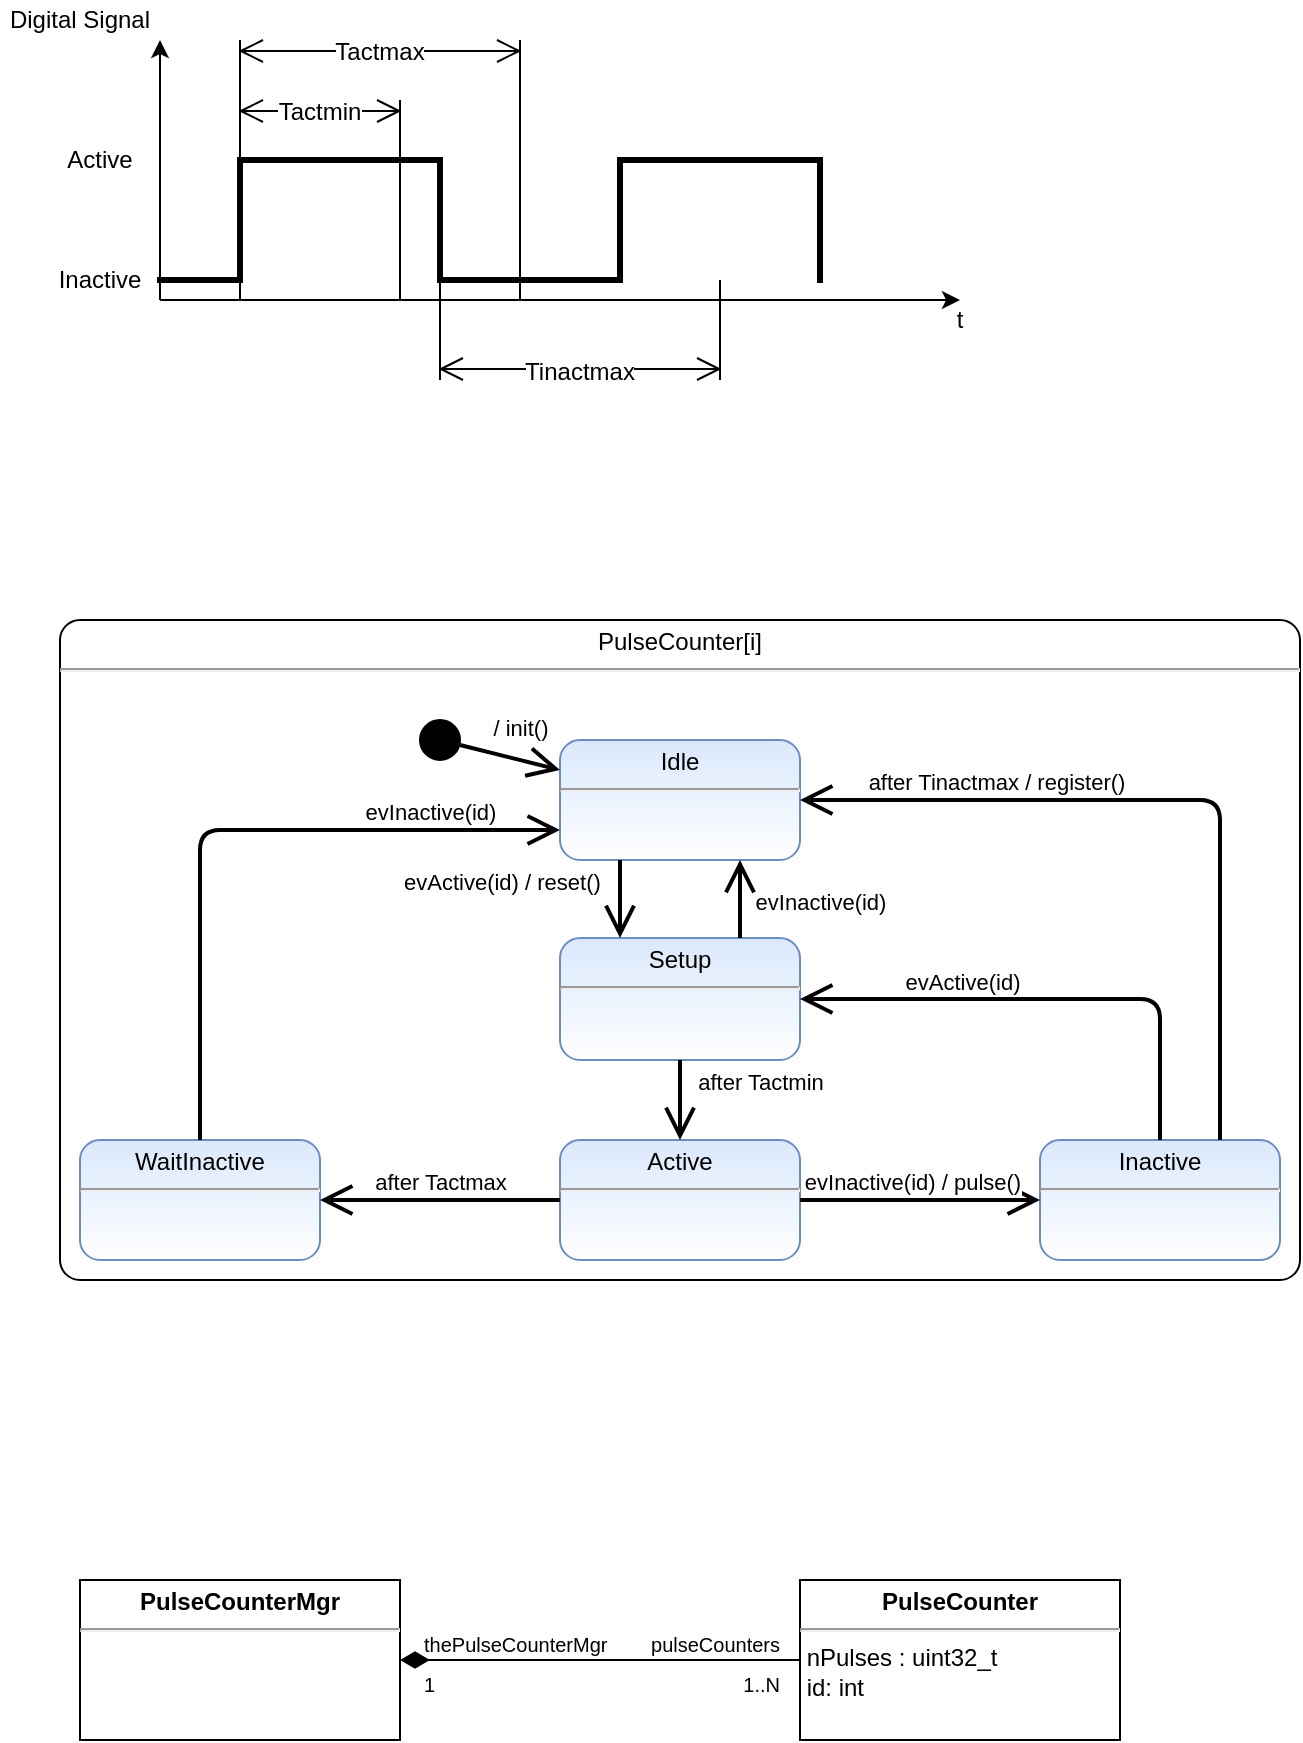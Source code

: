 <mxfile version="13.0.3" type="device" pages="2"><diagram id="6TqbDWIQQRtX0uS8JpAb" name="PulseCounter-Statemachine"><mxGraphModel dx="1125" dy="680" grid="1" gridSize="10" guides="1" tooltips="1" connect="1" arrows="1" fold="1" page="1" pageScale="1" pageWidth="850" pageHeight="1100" math="0" shadow="0"><root><mxCell id="0"/><mxCell id="1" parent="0"/><mxCell id="6n6SnR56SyumKPecpUVf-60" value="&lt;p style=&quot;margin: 0px ; margin-top: 4px ; text-align: center&quot;&gt;PulseCounter[i]&lt;/p&gt;&lt;hr&gt;&lt;p&gt;&lt;/p&gt;&lt;p style=&quot;margin: 0px ; margin-left: 8px ; text-align: left&quot;&gt;&lt;br&gt;&lt;/p&gt;" style="shape=mxgraph.sysml.simpleState;html=1;overflow=fill;whiteSpace=wrap;align=center;strokeWidth=1;" parent="1" vertex="1"><mxGeometry x="30" y="320" width="620" height="330" as="geometry"/></mxCell><mxCell id="6n6SnR56SyumKPecpUVf-1" value="&lt;p style=&quot;margin: 0px ; margin-top: 4px ; text-align: center&quot;&gt;Idle&lt;/p&gt;&lt;hr&gt;&lt;p&gt;&lt;/p&gt;&lt;p style=&quot;margin: 0px ; margin-left: 8px ; text-align: left&quot;&gt;&lt;br&gt;&lt;/p&gt;" style="shape=mxgraph.sysml.simpleState;html=1;overflow=fill;whiteSpace=wrap;align=center;fillColor=#dae8fc;strokeColor=#6c8ebf;gradientColor=#ffffff;" parent="1" vertex="1"><mxGeometry x="280" y="380" width="120" height="60" as="geometry"/></mxCell><mxCell id="6n6SnR56SyumKPecpUVf-2" value="" style="endArrow=classic;html=1;" parent="1" edge="1"><mxGeometry width="50" height="50" relative="1" as="geometry"><mxPoint x="80" y="160" as="sourcePoint"/><mxPoint x="480" y="160" as="targetPoint"/></mxGeometry></mxCell><mxCell id="6n6SnR56SyumKPecpUVf-3" value="" style="edgeStyle=elbowEdgeStyle;elbow=vertical;endArrow=classic;html=1;" parent="1" edge="1"><mxGeometry width="50" height="50" relative="1" as="geometry"><mxPoint x="80" y="160" as="sourcePoint"/><mxPoint x="80" y="30" as="targetPoint"/></mxGeometry></mxCell><mxCell id="6n6SnR56SyumKPecpUVf-24" value="Tactmin" style="shape=dimension;direction=west;whiteSpace=wrap;html=1;align=center;points=[];verticalAlign=top;spacingTop=-8;labelBackgroundColor=#ffffff" parent="1" vertex="1"><mxGeometry x="120" y="60" width="80" height="100" as="geometry"/></mxCell><mxCell id="6n6SnR56SyumKPecpUVf-26" value="Tactmax" style="shape=dimension;direction=west;whiteSpace=wrap;html=1;align=center;points=[];verticalAlign=top;spacingTop=-8;labelBackgroundColor=#ffffff" parent="1" vertex="1"><mxGeometry x="120" y="30" width="140" height="130" as="geometry"/></mxCell><mxCell id="6n6SnR56SyumKPecpUVf-32" value="" style="shape=partialRectangle;whiteSpace=wrap;html=1;top=0;left=0;fillColor=none;strokeWidth=3;" parent="1" vertex="1"><mxGeometry x="80" y="90" width="40" height="60" as="geometry"/></mxCell><mxCell id="6n6SnR56SyumKPecpUVf-33" value="" style="shape=partialRectangle;whiteSpace=wrap;html=1;top=0;left=0;fillColor=none;strokeWidth=3;flipH=1;direction=west;" parent="1" vertex="1"><mxGeometry x="120" y="90" width="100" height="60" as="geometry"/></mxCell><mxCell id="6n6SnR56SyumKPecpUVf-34" value="" style="shape=partialRectangle;whiteSpace=wrap;html=1;top=0;left=0;fillColor=none;strokeWidth=3;" parent="1" vertex="1"><mxGeometry x="220" y="90" width="90" height="60" as="geometry"/></mxCell><mxCell id="6n6SnR56SyumKPecpUVf-35" value="" style="shape=partialRectangle;whiteSpace=wrap;html=1;top=0;left=0;fillColor=none;strokeWidth=3;flipH=1;direction=west;" parent="1" vertex="1"><mxGeometry x="310" y="90" width="100" height="60" as="geometry"/></mxCell><mxCell id="6n6SnR56SyumKPecpUVf-36" value="Tinactmax" style="shape=dimension;whiteSpace=wrap;html=1;align=center;points=[];verticalAlign=bottom;spacingBottom=-5;labelBackgroundColor=#ffffff;strokeWidth=1;" parent="1" vertex="1"><mxGeometry x="220" y="150" width="140" height="50" as="geometry"/></mxCell><mxCell id="6n6SnR56SyumKPecpUVf-37" value="Digital Signal" style="text;html=1;strokeColor=none;fillColor=none;align=center;verticalAlign=middle;whiteSpace=wrap;rounded=0;" parent="1" vertex="1"><mxGeometry y="10" width="80" height="20" as="geometry"/></mxCell><mxCell id="6n6SnR56SyumKPecpUVf-38" value="t" style="text;html=1;strokeColor=none;fillColor=none;align=center;verticalAlign=middle;whiteSpace=wrap;rounded=0;" parent="1" vertex="1"><mxGeometry x="460" y="160" width="40" height="20" as="geometry"/></mxCell><mxCell id="6n6SnR56SyumKPecpUVf-39" value="&lt;p style=&quot;margin: 0px ; margin-top: 4px ; text-align: center&quot;&gt;Setup&lt;/p&gt;&lt;hr&gt;&lt;p&gt;&lt;/p&gt;&lt;p style=&quot;margin: 0px ; margin-left: 8px ; text-align: left&quot;&gt;&lt;br&gt;&lt;/p&gt;" style="shape=mxgraph.sysml.simpleState;html=1;overflow=fill;whiteSpace=wrap;align=center;fillColor=#dae8fc;strokeColor=#6c8ebf;gradientColor=#ffffff;" parent="1" vertex="1"><mxGeometry x="280" y="479" width="120" height="61" as="geometry"/></mxCell><mxCell id="6n6SnR56SyumKPecpUVf-40" value="evActive&lt;span style=&quot;text-align: center&quot;&gt;(id)&lt;/span&gt;&amp;nbsp;/ reset()" style="edgeStyle=none;html=1;endArrow=open;endSize=12;strokeWidth=2;verticalAlign=bottom;entryX=0.25;entryY=0;entryDx=0;entryDy=0;entryPerimeter=0;align=left;exitX=0.25;exitY=1;exitDx=0;exitDy=0;exitPerimeter=0;" parent="1" target="6n6SnR56SyumKPecpUVf-39" edge="1" source="6n6SnR56SyumKPecpUVf-1"><mxGeometry x="0.013" y="-110" width="160" relative="1" as="geometry"><mxPoint x="310" y="400" as="sourcePoint"/><mxPoint x="500" y="400" as="targetPoint"/><mxPoint as="offset"/></mxGeometry></mxCell><mxCell id="6n6SnR56SyumKPecpUVf-41" value="" style="shape=ellipse;html=1;fillColor=#000000;fontSize=18;fontColor=#ffffff;strokeWidth=1;" parent="1" vertex="1"><mxGeometry x="210" y="370" width="20" height="20" as="geometry"/></mxCell><mxCell id="6n6SnR56SyumKPecpUVf-43" value="/ init()" style="edgeStyle=none;html=1;endArrow=open;endSize=12;strokeWidth=2;verticalAlign=bottom;entryX=0;entryY=0.25;entryDx=0;entryDy=0;entryPerimeter=0;" parent="1" source="6n6SnR56SyumKPecpUVf-41" target="6n6SnR56SyumKPecpUVf-1" edge="1"><mxGeometry x="0.129" y="7" width="160" relative="1" as="geometry"><mxPoint x="350" y="450" as="sourcePoint"/><mxPoint x="350" y="530" as="targetPoint"/><mxPoint as="offset"/></mxGeometry></mxCell><mxCell id="6n6SnR56SyumKPecpUVf-46" value="evInactive(id)" style="edgeStyle=none;html=1;endArrow=open;endSize=12;strokeWidth=2;verticalAlign=bottom;entryX=0.75;entryY=1;entryDx=0;entryDy=0;entryPerimeter=0;exitX=0.75;exitY=0;exitDx=0;exitDy=0;exitPerimeter=0;" parent="1" source="6n6SnR56SyumKPecpUVf-39" target="6n6SnR56SyumKPecpUVf-1" edge="1"><mxGeometry x="1" y="50" width="160" relative="1" as="geometry"><mxPoint x="320" y="410" as="sourcePoint"/><mxPoint x="320" y="490" as="targetPoint"/><Array as="points"><mxPoint x="370" y="440"/></Array><mxPoint x="40" y="30" as="offset"/></mxGeometry></mxCell><mxCell id="6n6SnR56SyumKPecpUVf-47" value="Active" style="text;html=1;strokeColor=none;fillColor=none;align=center;verticalAlign=middle;whiteSpace=wrap;rounded=0;" parent="1" vertex="1"><mxGeometry x="30" y="80" width="40" height="20" as="geometry"/></mxCell><mxCell id="6n6SnR56SyumKPecpUVf-48" value="Inactive" style="text;html=1;strokeColor=none;fillColor=none;align=center;verticalAlign=middle;whiteSpace=wrap;rounded=0;" parent="1" vertex="1"><mxGeometry x="30" y="140" width="40" height="20" as="geometry"/></mxCell><mxCell id="6n6SnR56SyumKPecpUVf-49" value="&lt;p style=&quot;margin: 0px ; margin-top: 4px ; text-align: center&quot;&gt;Active&lt;/p&gt;&lt;hr&gt;&lt;p&gt;&lt;/p&gt;&lt;p style=&quot;margin: 0px ; margin-left: 8px ; text-align: left&quot;&gt;&lt;br&gt;&lt;/p&gt;" style="shape=mxgraph.sysml.simpleState;html=1;overflow=fill;whiteSpace=wrap;align=center;fillColor=#dae8fc;strokeColor=#6c8ebf;gradientColor=#ffffff;" parent="1" vertex="1"><mxGeometry x="280" y="580" width="120" height="60" as="geometry"/></mxCell><mxCell id="6n6SnR56SyumKPecpUVf-50" value="after Tactmin" style="edgeStyle=none;html=1;endArrow=open;endSize=12;strokeWidth=2;verticalAlign=bottom;" parent="1" source="6n6SnR56SyumKPecpUVf-39" target="6n6SnR56SyumKPecpUVf-49" edge="1"><mxGeometry y="40" width="160" relative="1" as="geometry"><mxPoint x="339.43" y="561" as="sourcePoint"/><mxPoint x="339.43" y="640" as="targetPoint"/><Array as="points"/><mxPoint as="offset"/></mxGeometry></mxCell><mxCell id="6n6SnR56SyumKPecpUVf-51" value="&lt;p style=&quot;margin: 0px ; margin-top: 4px ; text-align: center&quot;&gt;Inactive&lt;/p&gt;&lt;hr&gt;&lt;p&gt;&lt;/p&gt;&lt;p style=&quot;margin: 0px ; margin-left: 8px ; text-align: left&quot;&gt;&lt;br&gt;&lt;/p&gt;" style="shape=mxgraph.sysml.simpleState;html=1;overflow=fill;whiteSpace=wrap;align=center;fillColor=#dae8fc;strokeColor=#6c8ebf;gradientColor=#ffffff;" parent="1" vertex="1"><mxGeometry x="520" y="580" width="120" height="60" as="geometry"/></mxCell><mxCell id="6n6SnR56SyumKPecpUVf-52" value="evInactive(id) / pulse()" style="edgeStyle=none;html=1;endArrow=open;endSize=12;strokeWidth=2;verticalAlign=bottom;entryX=0;entryY=0.5;entryDx=0;entryDy=0;entryPerimeter=0;exitX=1;exitY=0.5;exitDx=0;exitDy=0;exitPerimeter=0;" parent="1" source="6n6SnR56SyumKPecpUVf-49" target="6n6SnR56SyumKPecpUVf-51" edge="1"><mxGeometry x="-0.077" width="160" relative="1" as="geometry"><mxPoint x="350" y="569" as="sourcePoint"/><mxPoint x="350" y="650" as="targetPoint"/><Array as="points"/><mxPoint as="offset"/></mxGeometry></mxCell><mxCell id="6n6SnR56SyumKPecpUVf-53" value="evActive(id)" style="edgeStyle=orthogonalEdgeStyle;html=1;endArrow=open;endSize=12;strokeWidth=2;verticalAlign=bottom;entryX=1;entryY=0.5;entryDx=0;entryDy=0;entryPerimeter=0;exitX=0.5;exitY=0;exitDx=0;exitDy=0;exitPerimeter=0;" parent="1" source="6n6SnR56SyumKPecpUVf-51" target="6n6SnR56SyumKPecpUVf-39" edge="1"><mxGeometry x="0.355" width="160" relative="1" as="geometry"><mxPoint x="410" y="690" as="sourcePoint"/><mxPoint x="570" y="690" as="targetPoint"/><mxPoint as="offset"/></mxGeometry></mxCell><mxCell id="6n6SnR56SyumKPecpUVf-54" value="after Tinactmax / register()" style="edgeStyle=orthogonalEdgeStyle;html=1;endArrow=open;endSize=12;strokeWidth=2;verticalAlign=bottom;entryX=1;entryY=0.5;entryDx=0;entryDy=0;entryPerimeter=0;exitX=0.75;exitY=0;exitDx=0;exitDy=0;exitPerimeter=0;" parent="1" source="6n6SnR56SyumKPecpUVf-51" target="6n6SnR56SyumKPecpUVf-1" edge="1"><mxGeometry x="0.487" width="160" relative="1" as="geometry"><mxPoint x="630" y="650" as="sourcePoint"/><mxPoint x="410" y="529" as="targetPoint"/><mxPoint as="offset"/></mxGeometry></mxCell><mxCell id="6n6SnR56SyumKPecpUVf-55" value="&lt;p style=&quot;margin: 0px ; margin-top: 4px ; text-align: center&quot;&gt;WaitInactive&lt;/p&gt;&lt;hr&gt;&lt;p&gt;&lt;/p&gt;&lt;p style=&quot;margin: 0px ; margin-left: 8px ; text-align: left&quot;&gt;&lt;br&gt;&lt;/p&gt;" style="shape=mxgraph.sysml.simpleState;html=1;overflow=fill;whiteSpace=wrap;align=center;fillColor=#dae8fc;strokeColor=#6c8ebf;gradientColor=#ffffff;" parent="1" vertex="1"><mxGeometry x="40" y="580" width="120" height="60" as="geometry"/></mxCell><mxCell id="6n6SnR56SyumKPecpUVf-56" value="after Tactmax" style="edgeStyle=none;html=1;endArrow=open;endSize=12;strokeWidth=2;verticalAlign=bottom;exitX=0;exitY=0.5;exitDx=0;exitDy=0;exitPerimeter=0;" parent="1" source="6n6SnR56SyumKPecpUVf-49" edge="1" target="6n6SnR56SyumKPecpUVf-55"><mxGeometry width="160" relative="1" as="geometry"><mxPoint x="410" y="690" as="sourcePoint"/><mxPoint x="160" y="680" as="targetPoint"/><Array as="points"/></mxGeometry></mxCell><mxCell id="6n6SnR56SyumKPecpUVf-58" value="evInactive(id)" style="edgeStyle=orthogonalEdgeStyle;html=1;endArrow=open;endSize=12;strokeWidth=2;verticalAlign=bottom;entryX=0;entryY=0.75;entryDx=0;entryDy=0;entryPerimeter=0;exitX=0.5;exitY=0;exitDx=0;exitDy=0;exitPerimeter=0;" parent="1" source="6n6SnR56SyumKPecpUVf-55" target="6n6SnR56SyumKPecpUVf-1" edge="1"><mxGeometry x="0.609" width="160" relative="1" as="geometry"><mxPoint x="630" y="660" as="sourcePoint"/><mxPoint x="420" y="380" as="targetPoint"/><mxPoint as="offset"/><Array as="points"><mxPoint x="100" y="425"/></Array></mxGeometry></mxCell><mxCell id="lw77oBAOJSq2TzWZtsgS-15" value="&lt;p style=&quot;margin: 0px ; margin-top: 4px ; text-align: center&quot;&gt;&lt;b&gt;PulseCounterMgr&lt;/b&gt;&lt;/p&gt;&lt;hr&gt;&lt;p style=&quot;font-size: 10px ; margin: 0px ; text-align: center&quot;&gt;&lt;/p&gt;&lt;p style=&quot;text-align: left ; font-size: 10px ; margin: 0px&quot;&gt;&lt;br&gt;&lt;/p&gt;" style="shape=rect;html=1;overflow=fill;whiteSpace=wrap;" vertex="1" parent="1"><mxGeometry x="40" y="800" width="160" height="80" as="geometry"/></mxCell><mxCell id="lw77oBAOJSq2TzWZtsgS-16" value="&lt;p style=&quot;margin: 0px ; margin-top: 4px ; text-align: center&quot;&gt;&lt;b&gt;PulseCounter&lt;/b&gt;&lt;/p&gt;&lt;hr&gt;&lt;p style=&quot;font-size: 10px ; margin: 0px ; text-align: center&quot;&gt;&lt;/p&gt;&lt;p style=&quot;text-align: left ; font-size: 10px ; margin: 0px&quot;&gt;&lt;span style=&quot;font-size: 12px&quot;&gt;&amp;nbsp;nPulses : uint32_t&lt;/span&gt;&lt;br&gt;&lt;/p&gt;&lt;p style=&quot;text-align: left ; margin: 0px&quot;&gt;&amp;nbsp;id: int&lt;/p&gt;" style="shape=rect;html=1;overflow=fill;whiteSpace=wrap;" vertex="1" parent="1"><mxGeometry x="400" y="800" width="160" height="80" as="geometry"/></mxCell><mxCell id="lw77oBAOJSq2TzWZtsgS-20" value="" style="verticalAlign=bottom;html=1;endArrow=none;edgeStyle=orthogonalEdgeStyle;startFill=1;startSize=12;startArrow=diamondThin;exitX=1;exitY=0.5;exitDx=0;exitDy=0;entryX=0;entryY=0.5;entryDx=0;entryDy=0;" edge="1" parent="1" source="lw77oBAOJSq2TzWZtsgS-15" target="lw77oBAOJSq2TzWZtsgS-16"><mxGeometry relative="1" as="geometry"><mxPoint x="210" y="839.66" as="sourcePoint"/><mxPoint x="460" y="839.66" as="targetPoint"/></mxGeometry></mxCell><mxCell id="lw77oBAOJSq2TzWZtsgS-21" value="1" style="resizable=0;html=1;align=left;verticalAlign=top;labelBackgroundColor=none;fontSize=10" connectable="0" vertex="1" parent="lw77oBAOJSq2TzWZtsgS-20"><mxGeometry x="-0.9" relative="1" as="geometry"/></mxCell><mxCell id="lw77oBAOJSq2TzWZtsgS-22" value="&lt;span style=&quot;text-align: center ; background-color: rgb(255 , 255 , 255)&quot;&gt;thePulseCounterMgr&lt;/span&gt;" style="resizable=0;html=1;align=left;verticalAlign=bottom;labelBackgroundColor=none;fontSize=10" connectable="0" vertex="1" parent="lw77oBAOJSq2TzWZtsgS-20"><mxGeometry x="-0.9" relative="1" as="geometry"/></mxCell><mxCell id="lw77oBAOJSq2TzWZtsgS-23" value="1..N" style="resizable=0;html=1;align=right;verticalAlign=top;labelBackgroundColor=none;fontSize=10" connectable="0" vertex="1" parent="lw77oBAOJSq2TzWZtsgS-20"><mxGeometry x="0.9" relative="1" as="geometry"/></mxCell><mxCell id="lw77oBAOJSq2TzWZtsgS-24" value="pulseCounters" style="resizable=0;html=1;align=right;verticalAlign=bottom;labelBackgroundColor=none;fontSize=10" connectable="0" vertex="1" parent="lw77oBAOJSq2TzWZtsgS-20"><mxGeometry x="0.9" relative="1" as="geometry"/></mxCell></root></mxGraphModel></diagram><diagram id="-aDMln-a6IuQxYSQYJCq" name="Alternatives"><mxGraphModel dx="821" dy="561" grid="1" gridSize="10" guides="1" tooltips="1" connect="1" arrows="1" fold="1" page="1" pageScale="1" pageWidth="850" pageHeight="1100" math="0" shadow="0"><root><mxCell id="98baoHH9dIMcyC7SsvjQ-0"/><mxCell id="98baoHH9dIMcyC7SsvjQ-1" parent="98baoHH9dIMcyC7SsvjQ-0"/><mxCell id="DrDcwq4GmIPfi90c23Ic-0" value="&lt;p style=&quot;margin: 0px ; margin-top: 4px ; text-align: center&quot;&gt;PulseCounterMgr&lt;/p&gt;&lt;hr&gt;&lt;p&gt;&lt;/p&gt;&lt;p style=&quot;margin: 0px ; margin-left: 8px ; text-align: left&quot;&gt;&lt;br&gt;&lt;/p&gt;" style="shape=mxgraph.sysml.simpleState;html=1;overflow=fill;whiteSpace=wrap;align=center;strokeWidth=1;fillColor=none;" vertex="1" parent="98baoHH9dIMcyC7SsvjQ-1"><mxGeometry x="30" y="200" width="520" height="180" as="geometry"/></mxCell><mxCell id="DrDcwq4GmIPfi90c23Ic-1" value="&lt;p style=&quot;margin: 4px 0px 0px ; text-align: center&quot;&gt;Processing&lt;/p&gt;&lt;hr&gt;&lt;p&gt;&lt;/p&gt;&lt;p style=&quot;margin: 0px 0px 0px 8px ; text-align: left&quot;&gt;evActive(index) / dispatch(me-&amp;gt;pulseCuonters[params-&amp;gt;index], evt);&lt;/p&gt;&lt;p style=&quot;margin: 0px 0px 0px 8px ; text-align: left&quot;&gt;evInactive(index) / dispatch(me-&amp;gt;pulseCuonters[params-&amp;gt;index], evt);&lt;br&gt;&lt;/p&gt;&lt;p style=&quot;margin: 0px 0px 0px 8px ; text-align: left&quot;&gt;evTactmin(index) / dispatch(me-&amp;gt;pulseCuonters[params-&amp;gt;index], evt);&lt;br&gt;&lt;/p&gt;&lt;p style=&quot;margin: 0px 0px 0px 8px ; text-align: left&quot;&gt;evTactmax(index) / dispatch(me-&amp;gt;pulseCuonters[params-&amp;gt;index], evt);&lt;/p&gt;&lt;p style=&quot;margin: 0px 0px 0px 8px ; text-align: left&quot;&gt;&lt;span&gt;evTinactmax(index) / dispatch(me-&amp;gt;pulseCuonters[params-&amp;gt;index], evt);&lt;/span&gt;&lt;/p&gt;" style="shape=mxgraph.sysml.simpleState;html=1;overflow=fill;whiteSpace=wrap;align=center;fillColor=#dae8fc;strokeColor=#6c8ebf;gradientColor=#ffffff;" vertex="1" parent="98baoHH9dIMcyC7SsvjQ-1"><mxGeometry x="40" y="240" width="440" height="120" as="geometry"/></mxCell><mxCell id="DrDcwq4GmIPfi90c23Ic-4" value="" style="shape=ellipse;html=1;fillColor=#000000;fontSize=18;fontColor=#ffffff;strokeWidth=1;" vertex="1" parent="98baoHH9dIMcyC7SsvjQ-1"><mxGeometry x="520" y="260" width="20" height="20" as="geometry"/></mxCell><mxCell id="DrDcwq4GmIPfi90c23Ic-5" value="" style="edgeStyle=none;html=1;endArrow=open;endSize=12;strokeWidth=2;verticalAlign=bottom;entryX=1;entryY=0.25;entryDx=0;entryDy=0;entryPerimeter=0;" edge="1" parent="98baoHH9dIMcyC7SsvjQ-1" source="DrDcwq4GmIPfi90c23Ic-4" target="DrDcwq4GmIPfi90c23Ic-1"><mxGeometry width="160" relative="1" as="geometry"><mxPoint x="400" y="340" as="sourcePoint"/><mxPoint x="400" y="420" as="targetPoint"/></mxGeometry></mxCell><mxCell id="DrDcwq4GmIPfi90c23Ic-16" value="PulseCounterMgr is the active object which manage every PulseCounter state machine." style="shape=note;size=15;align=left;spacingLeft=10;html=1;whiteSpace=wrap;strokeWidth=1;fillColor=none;gradientColor=#ffffff;" vertex="1" parent="98baoHH9dIMcyC7SsvjQ-1"><mxGeometry x="40" y="40" width="310" height="80" as="geometry"/></mxCell><mxCell id="DrDcwq4GmIPfi90c23Ic-17" value="" style="edgeStyle=none;endArrow=none;exitX=0.5;exitY=1;dashed=1;html=1;strokeWidth=2;entryX=0.664;entryY=0.001;entryDx=0;entryDy=0;entryPerimeter=0;exitDx=0;exitDy=0;exitPerimeter=0;" edge="1" source="DrDcwq4GmIPfi90c23Ic-16" parent="98baoHH9dIMcyC7SsvjQ-1" target="DrDcwq4GmIPfi90c23Ic-0"><mxGeometry x="1" relative="1" as="geometry"><mxPoint x="290" y="380" as="targetPoint"/></mxGeometry></mxCell><mxCell id="SHI3dzvGru9earbmsDuP-1" value="&lt;p style=&quot;margin: 0px ; margin-top: 4px ; text-align: center&quot;&gt;&lt;b&gt;PulseCounterMgr&lt;/b&gt;&lt;/p&gt;&lt;hr&gt;&lt;p style=&quot;font-size: 10px ; margin: 0px ; text-align: center&quot;&gt;&lt;i&gt;operations&lt;/i&gt;&lt;/p&gt;&lt;p style=&quot;margin: 0px ; margin-left: 8px ; text-align: left&quot;&gt;operation1 (p1 : Type1) : Type2&lt;/p&gt;&lt;hr&gt;&lt;p style=&quot;font-size: 10px ; margin: 0px ; text-align: center&quot;&gt;&lt;i&gt;properties&lt;/i&gt;&lt;/p&gt;&lt;p style=&quot;margin: 0px ; margin-left: 8px ; text-align: left&quot;&gt;property1 : Type3&lt;/p&gt;&lt;hr&gt;&lt;p style=&quot;margin: 0px ; margin-left: 8px ; text-align: center&quot;&gt;&amp;lt;&amp;lt;valueType&amp;gt;&amp;gt;&lt;/p&gt;&lt;p style=&quot;margin: 0px ; margin-left: 8px ; text-align: left&quot;&gt;unit = UnitName&lt;/p&gt;" style="shape=rect;html=1;overflow=fill;whiteSpace=wrap;strokeWidth=1;fillColor=none;gradientColor=#ffffff;" vertex="1" parent="98baoHH9dIMcyC7SsvjQ-1"><mxGeometry x="40" y="440" width="200" height="180" as="geometry"/></mxCell><mxCell id="SHI3dzvGru9earbmsDuP-2" value="&lt;p style=&quot;margin: 0px ; margin-top: 4px ; text-align: center&quot;&gt;&lt;b&gt;PulseCounter&lt;/b&gt;&lt;/p&gt;&lt;hr&gt;&lt;p style=&quot;font-size: 10px ; margin: 0px ; text-align: center&quot;&gt;&lt;i&gt;operations&lt;/i&gt;&lt;/p&gt;&lt;p style=&quot;margin: 0px ; margin-left: 8px ; text-align: left&quot;&gt;operation1 (p1 : Type1) : Type2&lt;/p&gt;&lt;hr&gt;&lt;p style=&quot;font-size: 10px ; margin: 0px ; text-align: center&quot;&gt;&lt;i&gt;properties&lt;/i&gt;&lt;/p&gt;&lt;p style=&quot;margin: 0px ; margin-left: 8px ; text-align: left&quot;&gt;property1 : Type3&lt;/p&gt;&lt;hr&gt;&lt;p style=&quot;margin: 0px ; margin-left: 8px ; text-align: center&quot;&gt;&amp;lt;&amp;lt;valueType&amp;gt;&amp;gt;&lt;/p&gt;&lt;p style=&quot;margin: 0px ; margin-left: 8px ; text-align: left&quot;&gt;unit = UnitName&lt;/p&gt;" style="shape=rect;html=1;overflow=fill;whiteSpace=wrap;strokeWidth=1;fillColor=none;gradientColor=#ffffff;" vertex="1" parent="98baoHH9dIMcyC7SsvjQ-1"><mxGeometry x="360" y="440" width="200" height="180" as="geometry"/></mxCell><mxCell id="SHI3dzvGru9earbmsDuP-3" value="" style="verticalAlign=bottom;html=1;endArrow=none;edgeStyle=orthogonalEdgeStyle;startFill=1;startSize=12;startArrow=diamondThin;strokeWidth=2;exitX=1;exitY=0.5;exitDx=0;exitDy=0;entryX=0;entryY=0.5;entryDx=0;entryDy=0;" edge="1" parent="98baoHH9dIMcyC7SsvjQ-1" source="SHI3dzvGru9earbmsDuP-1" target="SHI3dzvGru9earbmsDuP-2"><mxGeometry relative="1" as="geometry"><mxPoint x="320" y="529.58" as="sourcePoint"/><mxPoint x="570" y="529.58" as="targetPoint"/></mxGeometry></mxCell><mxCell id="SHI3dzvGru9earbmsDuP-4" value="1" style="resizable=0;html=1;align=left;verticalAlign=top;labelBackgroundColor=none;fontSize=10" connectable="0" vertex="1" parent="SHI3dzvGru9earbmsDuP-3"><mxGeometry x="-0.9" relative="1" as="geometry"/></mxCell><mxCell id="SHI3dzvGru9earbmsDuP-5" value="" style="resizable=0;html=1;align=left;verticalAlign=bottom;labelBackgroundColor=none;fontSize=10" connectable="0" vertex="1" parent="SHI3dzvGru9earbmsDuP-3"><mxGeometry x="-0.9" relative="1" as="geometry"/></mxCell><mxCell id="SHI3dzvGru9earbmsDuP-6" value="1..N" style="resizable=0;html=1;align=right;verticalAlign=top;labelBackgroundColor=none;fontSize=10" connectable="0" vertex="1" parent="SHI3dzvGru9earbmsDuP-3"><mxGeometry x="0.9" relative="1" as="geometry"/></mxCell><mxCell id="SHI3dzvGru9earbmsDuP-7" value="pulseCounters" style="resizable=0;html=1;align=right;verticalAlign=bottom;labelBackgroundColor=none;fontSize=10" connectable="0" vertex="1" parent="SHI3dzvGru9earbmsDuP-3"><mxGeometry x="0.9" relative="1" as="geometry"/></mxCell><mxCell id="SHI3dzvGru9earbmsDuP-13" value="Alternative 1:&lt;br&gt;" style="shape=note;size=15;align=left;spacingLeft=10;html=1;whiteSpace=wrap;strokeWidth=1;fillColor=none;gradientColor=#ffffff;" vertex="1" parent="98baoHH9dIMcyC7SsvjQ-1"><mxGeometry x="40" y="680" width="310" height="120" as="geometry"/></mxCell><mxCell id="SHI3dzvGru9earbmsDuP-14" value="Alternative 2:&lt;br&gt;It overrides the RKH's dispatch method in order to dispatch received events to every PulseCounter state machine. In this case, PulseCounterMgr doesn't have a associated state machine." style="shape=note;size=15;align=left;spacingLeft=10;html=1;whiteSpace=wrap;strokeWidth=1;fillColor=none;gradientColor=#ffffff;" vertex="1" parent="98baoHH9dIMcyC7SsvjQ-1"><mxGeometry x="400" y="680" width="310" height="120" as="geometry"/></mxCell></root></mxGraphModel></diagram></mxfile>